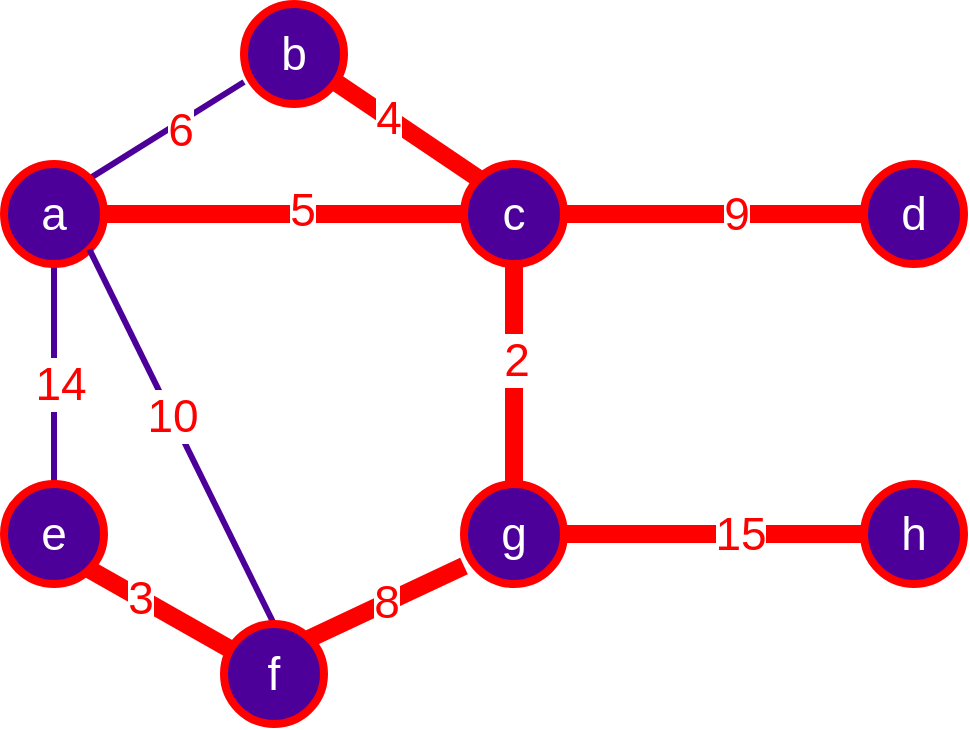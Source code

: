 <mxfile version="16.0.2" type="device"><diagram id="43gx44eBUtG5FFY4n1f6" name="mst-1"><mxGraphModel dx="1185" dy="721" grid="1" gridSize="10" guides="1" tooltips="1" connect="1" arrows="1" fold="1" page="1" pageScale="1" pageWidth="827" pageHeight="1169" math="1" shadow="0"><root><mxCell id="JOoWTdK6jIbP4xTsXpl2-0"/><mxCell id="JOoWTdK6jIbP4xTsXpl2-1" parent="JOoWTdK6jIbP4xTsXpl2-0"/><mxCell id="m8mG1w4_nfaYuen12bav-7" style="edgeStyle=none;shape=connector;rounded=0;orthogonalLoop=1;jettySize=auto;html=1;exitX=1;exitY=0;exitDx=0;exitDy=0;entryX=0;entryY=0.78;entryDx=0;entryDy=0;entryPerimeter=0;labelBackgroundColor=default;fontFamily=Helvetica;fontSize=23;fontColor=#FF0000;endArrow=none;endFill=0;strokeColor=#4C0099;strokeWidth=3;" edge="1" parent="JOoWTdK6jIbP4xTsXpl2-1" source="GN69w34PIGY2kLtY4gqc-40" target="m8mG1w4_nfaYuen12bav-0"><mxGeometry relative="1" as="geometry"/></mxCell><mxCell id="m8mG1w4_nfaYuen12bav-22" value="6" style="edgeLabel;html=1;align=center;verticalAlign=middle;resizable=0;points=[];fontSize=23;fontFamily=Helvetica;fontColor=#FF0000;" vertex="1" connectable="0" parent="m8mG1w4_nfaYuen12bav-7"><mxGeometry x="0.13" y="-3" relative="1" as="geometry"><mxPoint as="offset"/></mxGeometry></mxCell><mxCell id="m8mG1w4_nfaYuen12bav-8" style="edgeStyle=none;shape=connector;rounded=0;orthogonalLoop=1;jettySize=auto;html=1;exitX=0.5;exitY=1;exitDx=0;exitDy=0;labelBackgroundColor=default;fontFamily=Helvetica;fontSize=23;fontColor=#FF0000;endArrow=none;endFill=0;strokeColor=#4C0099;strokeWidth=3;" edge="1" parent="JOoWTdK6jIbP4xTsXpl2-1" source="GN69w34PIGY2kLtY4gqc-40" target="m8mG1w4_nfaYuen12bav-3"><mxGeometry relative="1" as="geometry"/></mxCell><mxCell id="m8mG1w4_nfaYuen12bav-24" value="14" style="edgeLabel;html=1;align=center;verticalAlign=middle;resizable=0;points=[];fontSize=23;fontFamily=Helvetica;fontColor=#FF0000;" vertex="1" connectable="0" parent="m8mG1w4_nfaYuen12bav-8"><mxGeometry x="0.089" y="3" relative="1" as="geometry"><mxPoint as="offset"/></mxGeometry></mxCell><mxCell id="m8mG1w4_nfaYuen12bav-13" style="edgeStyle=none;shape=connector;rounded=0;orthogonalLoop=1;jettySize=auto;html=1;exitX=1;exitY=0.5;exitDx=0;exitDy=0;labelBackgroundColor=default;fontFamily=Helvetica;fontSize=23;fontColor=#FF0000;endArrow=none;endFill=0;strokeColor=#FF0000;strokeWidth=9;" edge="1" parent="JOoWTdK6jIbP4xTsXpl2-1" source="GN69w34PIGY2kLtY4gqc-40" target="m8mG1w4_nfaYuen12bav-1"><mxGeometry relative="1" as="geometry"/></mxCell><mxCell id="m8mG1w4_nfaYuen12bav-20" value="5" style="edgeLabel;html=1;align=center;verticalAlign=middle;resizable=0;points=[];fontSize=23;fontFamily=Helvetica;fontColor=#FF0000;" vertex="1" connectable="0" parent="m8mG1w4_nfaYuen12bav-13"><mxGeometry x="0.097" y="2" relative="1" as="geometry"><mxPoint as="offset"/></mxGeometry></mxCell><mxCell id="GN69w34PIGY2kLtY4gqc-40" value="a" style="ellipse;whiteSpace=wrap;html=1;aspect=fixed;fontSize=23;fontColor=#ffffff;strokeColor=#FF0000;strokeWidth=4;fillColor=#4C0099;" parent="JOoWTdK6jIbP4xTsXpl2-1" vertex="1"><mxGeometry x="120" y="200" width="50" height="50" as="geometry"/></mxCell><mxCell id="m8mG1w4_nfaYuen12bav-0" value="b" style="ellipse;whiteSpace=wrap;html=1;aspect=fixed;fontSize=23;fontColor=#ffffff;strokeColor=#FF0000;strokeWidth=4;fillColor=#4C0099;" vertex="1" parent="JOoWTdK6jIbP4xTsXpl2-1"><mxGeometry x="240" y="120" width="50" height="50" as="geometry"/></mxCell><mxCell id="m8mG1w4_nfaYuen12bav-12" style="edgeStyle=none;shape=connector;rounded=0;orthogonalLoop=1;jettySize=auto;html=1;exitX=0;exitY=0;exitDx=0;exitDy=0;labelBackgroundColor=default;fontFamily=Helvetica;fontSize=23;fontColor=#FF0000;endArrow=none;endFill=0;strokeColor=#FF0000;strokeWidth=9;" edge="1" parent="JOoWTdK6jIbP4xTsXpl2-1" source="m8mG1w4_nfaYuen12bav-1" target="m8mG1w4_nfaYuen12bav-0"><mxGeometry relative="1" as="geometry"/></mxCell><mxCell id="m8mG1w4_nfaYuen12bav-21" value="4" style="edgeLabel;html=1;align=center;verticalAlign=middle;resizable=0;points=[];fontSize=23;fontFamily=Helvetica;fontColor=#FF0000;" vertex="1" connectable="0" parent="m8mG1w4_nfaYuen12bav-12"><mxGeometry x="0.276" relative="1" as="geometry"><mxPoint as="offset"/></mxGeometry></mxCell><mxCell id="m8mG1w4_nfaYuen12bav-15" style="edgeStyle=none;shape=connector;rounded=0;orthogonalLoop=1;jettySize=auto;html=1;exitX=1;exitY=0.5;exitDx=0;exitDy=0;entryX=0;entryY=0.5;entryDx=0;entryDy=0;labelBackgroundColor=default;fontFamily=Helvetica;fontSize=23;fontColor=#FF0000;endArrow=none;endFill=0;strokeColor=#FF0000;strokeWidth=9;" edge="1" parent="JOoWTdK6jIbP4xTsXpl2-1" source="m8mG1w4_nfaYuen12bav-1" target="m8mG1w4_nfaYuen12bav-5"><mxGeometry relative="1" as="geometry"/></mxCell><mxCell id="m8mG1w4_nfaYuen12bav-17" value="9" style="edgeLabel;html=1;align=center;verticalAlign=middle;resizable=0;points=[];fontSize=23;fontFamily=Helvetica;fontColor=#FF0000;" vertex="1" connectable="0" parent="m8mG1w4_nfaYuen12bav-15"><mxGeometry x="0.145" relative="1" as="geometry"><mxPoint as="offset"/></mxGeometry></mxCell><mxCell id="m8mG1w4_nfaYuen12bav-1" value="c" style="ellipse;whiteSpace=wrap;html=1;aspect=fixed;fontSize=23;fontColor=#ffffff;strokeColor=#FF0000;strokeWidth=4;fillColor=#4C0099;" vertex="1" parent="JOoWTdK6jIbP4xTsXpl2-1"><mxGeometry x="350" y="200" width="50" height="50" as="geometry"/></mxCell><mxCell id="m8mG1w4_nfaYuen12bav-11" style="edgeStyle=none;shape=connector;rounded=0;orthogonalLoop=1;jettySize=auto;html=1;exitX=0.5;exitY=0;exitDx=0;exitDy=0;entryX=0.5;entryY=1;entryDx=0;entryDy=0;labelBackgroundColor=default;fontFamily=Helvetica;fontSize=23;fontColor=#FF0000;endArrow=none;endFill=0;strokeColor=#FF0000;strokeWidth=9;" edge="1" parent="JOoWTdK6jIbP4xTsXpl2-1" source="m8mG1w4_nfaYuen12bav-2" target="m8mG1w4_nfaYuen12bav-1"><mxGeometry relative="1" as="geometry"/></mxCell><mxCell id="m8mG1w4_nfaYuen12bav-19" value="2" style="edgeLabel;html=1;align=center;verticalAlign=middle;resizable=0;points=[];fontSize=23;fontFamily=Helvetica;fontColor=#FF0000;" vertex="1" connectable="0" parent="m8mG1w4_nfaYuen12bav-11"><mxGeometry x="0.127" y="-1" relative="1" as="geometry"><mxPoint as="offset"/></mxGeometry></mxCell><mxCell id="m8mG1w4_nfaYuen12bav-16" style="edgeStyle=none;shape=connector;rounded=0;orthogonalLoop=1;jettySize=auto;html=1;exitX=1;exitY=0.5;exitDx=0;exitDy=0;labelBackgroundColor=default;fontFamily=Helvetica;fontSize=23;fontColor=#FF0000;endArrow=none;endFill=0;strokeColor=#FF0000;strokeWidth=9;" edge="1" parent="JOoWTdK6jIbP4xTsXpl2-1" source="m8mG1w4_nfaYuen12bav-2" target="m8mG1w4_nfaYuen12bav-6"><mxGeometry relative="1" as="geometry"/></mxCell><mxCell id="m8mG1w4_nfaYuen12bav-18" value="15" style="edgeLabel;html=1;align=center;verticalAlign=middle;resizable=0;points=[];fontSize=23;fontFamily=Helvetica;fontColor=#FF0000;" vertex="1" connectable="0" parent="m8mG1w4_nfaYuen12bav-16"><mxGeometry x="0.164" relative="1" as="geometry"><mxPoint as="offset"/></mxGeometry></mxCell><mxCell id="m8mG1w4_nfaYuen12bav-2" value="g" style="ellipse;whiteSpace=wrap;html=1;aspect=fixed;fontSize=23;fontColor=#ffffff;strokeColor=#FF0000;strokeWidth=4;fillColor=#4C0099;" vertex="1" parent="JOoWTdK6jIbP4xTsXpl2-1"><mxGeometry x="350" y="360" width="50" height="50" as="geometry"/></mxCell><mxCell id="m8mG1w4_nfaYuen12bav-9" style="edgeStyle=none;shape=connector;rounded=0;orthogonalLoop=1;jettySize=auto;html=1;exitX=1;exitY=1;exitDx=0;exitDy=0;labelBackgroundColor=default;fontFamily=Helvetica;fontSize=23;fontColor=#FF0000;endArrow=none;endFill=0;strokeColor=#FF0000;strokeWidth=9;" edge="1" parent="JOoWTdK6jIbP4xTsXpl2-1" source="m8mG1w4_nfaYuen12bav-3" target="m8mG1w4_nfaYuen12bav-4"><mxGeometry relative="1" as="geometry"/></mxCell><mxCell id="m8mG1w4_nfaYuen12bav-25" value="3" style="edgeLabel;html=1;align=center;verticalAlign=middle;resizable=0;points=[];fontSize=23;fontFamily=Helvetica;fontColor=#FF0000;" vertex="1" connectable="0" parent="m8mG1w4_nfaYuen12bav-9"><mxGeometry x="-0.287" relative="1" as="geometry"><mxPoint as="offset"/></mxGeometry></mxCell><mxCell id="m8mG1w4_nfaYuen12bav-3" value="e" style="ellipse;whiteSpace=wrap;html=1;aspect=fixed;fontSize=23;fontColor=#ffffff;strokeColor=#FF0000;strokeWidth=4;fillColor=#4C0099;" vertex="1" parent="JOoWTdK6jIbP4xTsXpl2-1"><mxGeometry x="120" y="360" width="50" height="50" as="geometry"/></mxCell><mxCell id="m8mG1w4_nfaYuen12bav-10" value="8" style="edgeStyle=none;shape=connector;rounded=0;orthogonalLoop=1;jettySize=auto;html=1;exitX=1;exitY=0;exitDx=0;exitDy=0;entryX=0;entryY=0.82;entryDx=0;entryDy=0;entryPerimeter=0;labelBackgroundColor=default;fontFamily=Helvetica;fontSize=23;fontColor=#FF0000;endArrow=none;endFill=0;strokeColor=#FF0000;strokeWidth=9;" edge="1" parent="JOoWTdK6jIbP4xTsXpl2-1" source="m8mG1w4_nfaYuen12bav-4" target="m8mG1w4_nfaYuen12bav-2"><mxGeometry relative="1" as="geometry"/></mxCell><mxCell id="m8mG1w4_nfaYuen12bav-14" style="edgeStyle=none;shape=connector;rounded=0;orthogonalLoop=1;jettySize=auto;html=1;exitX=0.5;exitY=0;exitDx=0;exitDy=0;entryX=1;entryY=1;entryDx=0;entryDy=0;labelBackgroundColor=default;fontFamily=Helvetica;fontSize=23;fontColor=#FF0000;endArrow=none;endFill=0;strokeColor=#4C0099;strokeWidth=3;" edge="1" parent="JOoWTdK6jIbP4xTsXpl2-1" source="m8mG1w4_nfaYuen12bav-4" target="GN69w34PIGY2kLtY4gqc-40"><mxGeometry relative="1" as="geometry"/></mxCell><mxCell id="m8mG1w4_nfaYuen12bav-23" value="10" style="edgeLabel;html=1;align=center;verticalAlign=middle;resizable=0;points=[];fontSize=23;fontFamily=Helvetica;fontColor=#FF0000;" vertex="1" connectable="0" parent="m8mG1w4_nfaYuen12bav-14"><mxGeometry x="0.117" relative="1" as="geometry"><mxPoint as="offset"/></mxGeometry></mxCell><mxCell id="m8mG1w4_nfaYuen12bav-4" value="f" style="ellipse;whiteSpace=wrap;html=1;aspect=fixed;fontSize=23;fontColor=#ffffff;strokeColor=#FF0000;strokeWidth=4;fillColor=#4C0099;" vertex="1" parent="JOoWTdK6jIbP4xTsXpl2-1"><mxGeometry x="230" y="430" width="50" height="50" as="geometry"/></mxCell><mxCell id="m8mG1w4_nfaYuen12bav-5" value="d" style="ellipse;whiteSpace=wrap;html=1;aspect=fixed;fontSize=23;fontColor=#ffffff;strokeColor=#FF0000;strokeWidth=4;fillColor=#4C0099;" vertex="1" parent="JOoWTdK6jIbP4xTsXpl2-1"><mxGeometry x="550" y="200" width="50" height="50" as="geometry"/></mxCell><mxCell id="m8mG1w4_nfaYuen12bav-6" value="h" style="ellipse;whiteSpace=wrap;html=1;aspect=fixed;fontSize=23;fontColor=#ffffff;strokeColor=#FF0000;strokeWidth=4;fillColor=#4C0099;" vertex="1" parent="JOoWTdK6jIbP4xTsXpl2-1"><mxGeometry x="550" y="360" width="50" height="50" as="geometry"/></mxCell></root></mxGraphModel></diagram></mxfile>